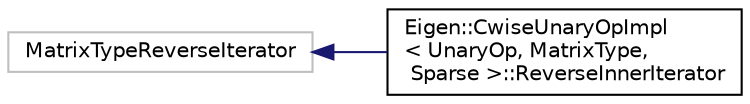 digraph "Graphical Class Hierarchy"
{
  edge [fontname="Helvetica",fontsize="10",labelfontname="Helvetica",labelfontsize="10"];
  node [fontname="Helvetica",fontsize="10",shape=record];
  rankdir="LR";
  Node1 [label="MatrixTypeReverseIterator",height=0.2,width=0.4,color="grey75", fillcolor="white", style="filled"];
  Node1 -> Node2 [dir="back",color="midnightblue",fontsize="10",style="solid",fontname="Helvetica"];
  Node2 [label="Eigen::CwiseUnaryOpImpl\l\< UnaryOp, MatrixType,\l Sparse \>::ReverseInnerIterator",height=0.2,width=0.4,color="black", fillcolor="white", style="filled",URL="$class_eigen_1_1_cwise_unary_op_impl_3_01_unary_op_00_01_matrix_type_00_01_sparse_01_4_1_1_reverse_inner_iterator.html"];
}
